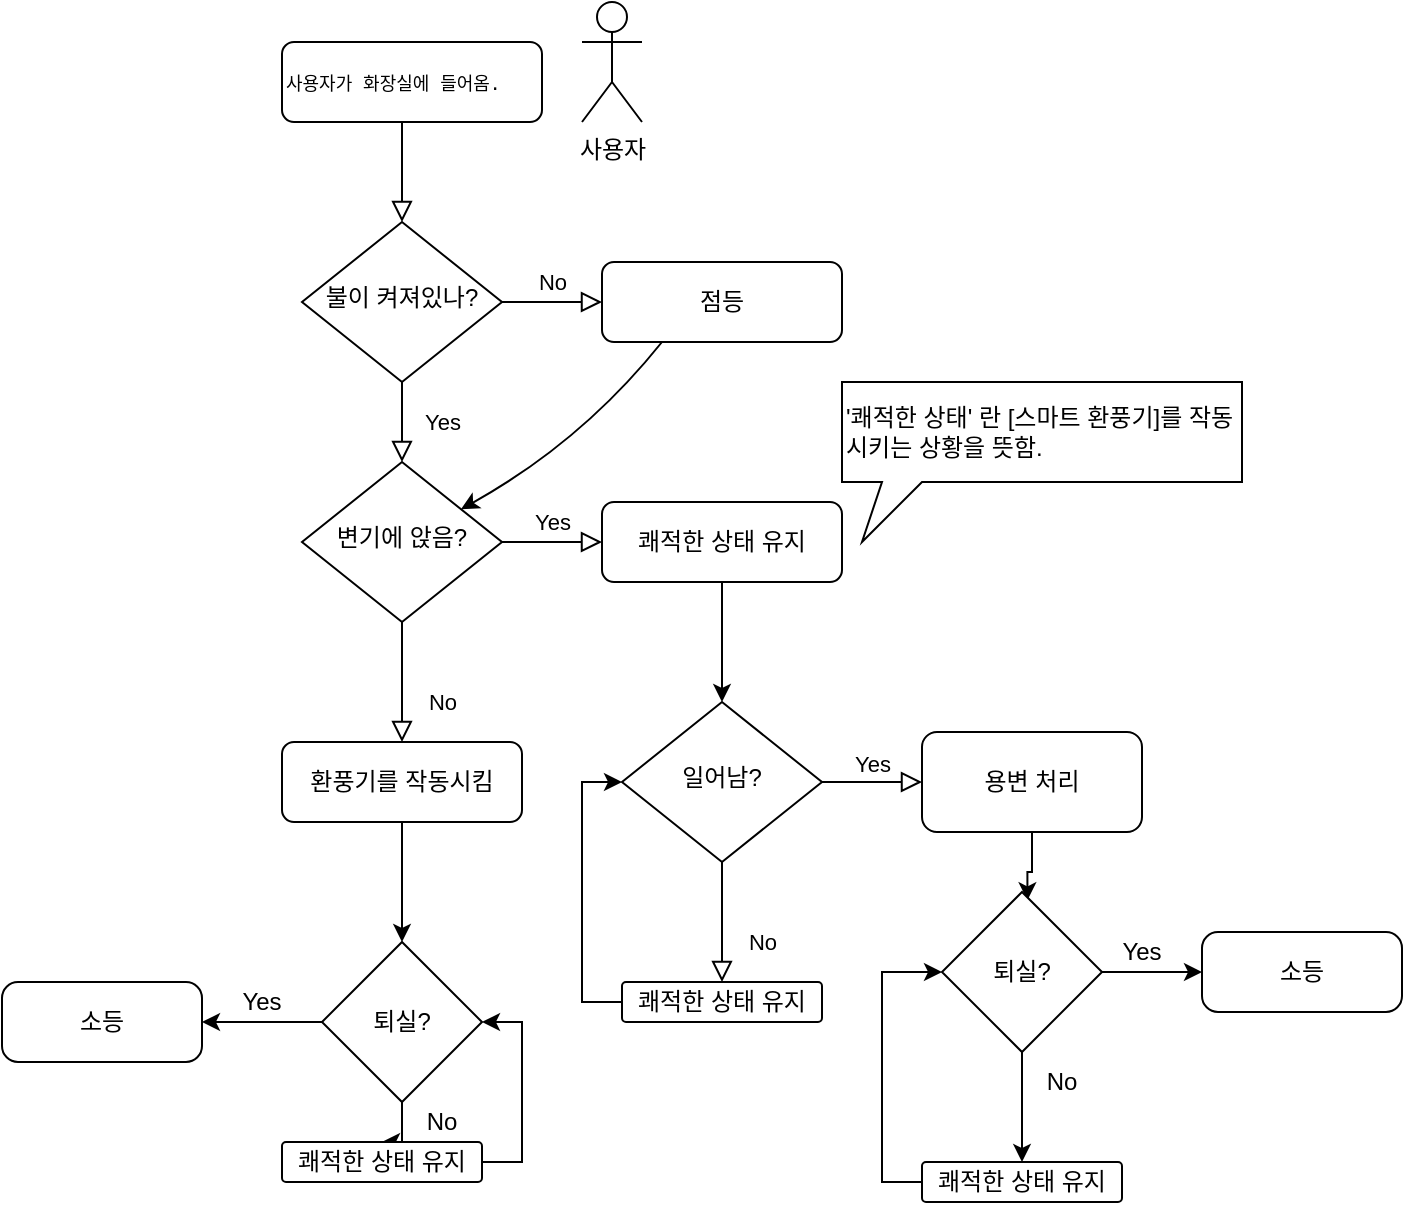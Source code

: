 <mxfile version="14.4.5" type="device"><diagram id="C5RBs43oDa-KdzZeNtuy" name="Page-1"><mxGraphModel dx="813" dy="417" grid="1" gridSize="10" guides="1" tooltips="1" connect="1" arrows="1" fold="1" page="1" pageScale="1" pageWidth="827" pageHeight="1169" math="0" shadow="0"><root><mxCell id="WIyWlLk6GJQsqaUBKTNV-0"/><mxCell id="WIyWlLk6GJQsqaUBKTNV-1" parent="WIyWlLk6GJQsqaUBKTNV-0"/><mxCell id="WIyWlLk6GJQsqaUBKTNV-2" value="" style="rounded=0;html=1;jettySize=auto;orthogonalLoop=1;fontSize=11;endArrow=block;endFill=0;endSize=8;strokeWidth=1;shadow=0;labelBackgroundColor=none;edgeStyle=orthogonalEdgeStyle;" parent="WIyWlLk6GJQsqaUBKTNV-1" source="WIyWlLk6GJQsqaUBKTNV-3" target="WIyWlLk6GJQsqaUBKTNV-6" edge="1"><mxGeometry relative="1" as="geometry"><Array as="points"><mxPoint x="220" y="130"/><mxPoint x="220" y="130"/></Array></mxGeometry></mxCell><mxCell id="WIyWlLk6GJQsqaUBKTNV-3" value="&lt;pre&gt;&lt;font style=&quot;font-size: 9px&quot;&gt;사용자가 화장실에 들어옴.&lt;/font&gt;&lt;/pre&gt;" style="rounded=1;whiteSpace=wrap;html=1;fontSize=12;glass=0;strokeWidth=1;shadow=0;align=left;" parent="WIyWlLk6GJQsqaUBKTNV-1" vertex="1"><mxGeometry x="160" y="80" width="130" height="40" as="geometry"/></mxCell><mxCell id="WIyWlLk6GJQsqaUBKTNV-4" value="Yes" style="rounded=0;html=1;jettySize=auto;orthogonalLoop=1;fontSize=11;endArrow=block;endFill=0;endSize=8;strokeWidth=1;shadow=0;labelBackgroundColor=none;edgeStyle=orthogonalEdgeStyle;" parent="WIyWlLk6GJQsqaUBKTNV-1" source="WIyWlLk6GJQsqaUBKTNV-6" target="WIyWlLk6GJQsqaUBKTNV-10" edge="1"><mxGeometry y="20" relative="1" as="geometry"><mxPoint as="offset"/></mxGeometry></mxCell><mxCell id="WIyWlLk6GJQsqaUBKTNV-5" value="No" style="edgeStyle=orthogonalEdgeStyle;rounded=0;html=1;jettySize=auto;orthogonalLoop=1;fontSize=11;endArrow=block;endFill=0;endSize=8;strokeWidth=1;shadow=0;labelBackgroundColor=none;" parent="WIyWlLk6GJQsqaUBKTNV-1" source="WIyWlLk6GJQsqaUBKTNV-6" target="WIyWlLk6GJQsqaUBKTNV-7" edge="1"><mxGeometry y="10" relative="1" as="geometry"><mxPoint as="offset"/></mxGeometry></mxCell><mxCell id="WIyWlLk6GJQsqaUBKTNV-6" value="불이 켜져있나?" style="rhombus;whiteSpace=wrap;html=1;shadow=0;fontFamily=Helvetica;fontSize=12;align=center;strokeWidth=1;spacing=6;spacingTop=-4;" parent="WIyWlLk6GJQsqaUBKTNV-1" vertex="1"><mxGeometry x="170" y="170" width="100" height="80" as="geometry"/></mxCell><mxCell id="WIyWlLk6GJQsqaUBKTNV-7" value="점등" style="rounded=1;whiteSpace=wrap;html=1;fontSize=12;glass=0;strokeWidth=1;shadow=0;" parent="WIyWlLk6GJQsqaUBKTNV-1" vertex="1"><mxGeometry x="320" y="190" width="120" height="40" as="geometry"/></mxCell><mxCell id="WIyWlLk6GJQsqaUBKTNV-8" value="No" style="rounded=0;html=1;jettySize=auto;orthogonalLoop=1;fontSize=11;endArrow=block;endFill=0;endSize=8;strokeWidth=1;shadow=0;labelBackgroundColor=none;edgeStyle=orthogonalEdgeStyle;" parent="WIyWlLk6GJQsqaUBKTNV-1" source="WIyWlLk6GJQsqaUBKTNV-10" target="WIyWlLk6GJQsqaUBKTNV-11" edge="1"><mxGeometry x="0.333" y="20" relative="1" as="geometry"><mxPoint as="offset"/></mxGeometry></mxCell><mxCell id="WIyWlLk6GJQsqaUBKTNV-9" value="Yes" style="edgeStyle=orthogonalEdgeStyle;rounded=0;html=1;jettySize=auto;orthogonalLoop=1;fontSize=11;endArrow=block;endFill=0;endSize=8;strokeWidth=1;shadow=0;labelBackgroundColor=none;" parent="WIyWlLk6GJQsqaUBKTNV-1" source="WIyWlLk6GJQsqaUBKTNV-10" target="WIyWlLk6GJQsqaUBKTNV-12" edge="1"><mxGeometry y="10" relative="1" as="geometry"><mxPoint as="offset"/></mxGeometry></mxCell><mxCell id="WIyWlLk6GJQsqaUBKTNV-10" value="변기에 앉음?" style="rhombus;whiteSpace=wrap;html=1;shadow=0;fontFamily=Helvetica;fontSize=12;align=center;strokeWidth=1;spacing=6;spacingTop=-4;" parent="WIyWlLk6GJQsqaUBKTNV-1" vertex="1"><mxGeometry x="170" y="290" width="100" height="80" as="geometry"/></mxCell><mxCell id="DegUJ3DGjpfSPM_zAn1g-15" value="" style="edgeStyle=orthogonalEdgeStyle;rounded=0;orthogonalLoop=1;jettySize=auto;html=1;" edge="1" parent="WIyWlLk6GJQsqaUBKTNV-1" source="WIyWlLk6GJQsqaUBKTNV-11" target="DegUJ3DGjpfSPM_zAn1g-14"><mxGeometry relative="1" as="geometry"/></mxCell><mxCell id="WIyWlLk6GJQsqaUBKTNV-11" value="환풍기를 작동시킴" style="rounded=1;whiteSpace=wrap;html=1;fontSize=12;glass=0;strokeWidth=1;shadow=0;" parent="WIyWlLk6GJQsqaUBKTNV-1" vertex="1"><mxGeometry x="160" y="430" width="120" height="40" as="geometry"/></mxCell><mxCell id="DegUJ3DGjpfSPM_zAn1g-22" value="" style="edgeStyle=orthogonalEdgeStyle;rounded=0;orthogonalLoop=1;jettySize=auto;html=1;" edge="1" parent="WIyWlLk6GJQsqaUBKTNV-1" source="WIyWlLk6GJQsqaUBKTNV-12"><mxGeometry relative="1" as="geometry"><mxPoint x="380" y="410" as="targetPoint"/></mxGeometry></mxCell><mxCell id="WIyWlLk6GJQsqaUBKTNV-12" value="쾌적한 상태 유지" style="rounded=1;whiteSpace=wrap;html=1;fontSize=12;glass=0;strokeWidth=1;shadow=0;" parent="WIyWlLk6GJQsqaUBKTNV-1" vertex="1"><mxGeometry x="320" y="310" width="120" height="40" as="geometry"/></mxCell><mxCell id="DegUJ3DGjpfSPM_zAn1g-0" value="사용자&lt;br&gt;" style="shape=umlActor;verticalLabelPosition=bottom;verticalAlign=top;html=1;outlineConnect=0;" vertex="1" parent="WIyWlLk6GJQsqaUBKTNV-1"><mxGeometry x="310" y="60" width="30" height="60" as="geometry"/></mxCell><mxCell id="DegUJ3DGjpfSPM_zAn1g-17" value="" style="edgeStyle=orthogonalEdgeStyle;rounded=0;orthogonalLoop=1;jettySize=auto;html=1;" edge="1" parent="WIyWlLk6GJQsqaUBKTNV-1" source="DegUJ3DGjpfSPM_zAn1g-14" target="DegUJ3DGjpfSPM_zAn1g-16"><mxGeometry relative="1" as="geometry"/></mxCell><mxCell id="DegUJ3DGjpfSPM_zAn1g-19" value="" style="edgeStyle=orthogonalEdgeStyle;rounded=0;orthogonalLoop=1;jettySize=auto;html=1;" edge="1" parent="WIyWlLk6GJQsqaUBKTNV-1" source="DegUJ3DGjpfSPM_zAn1g-14" target="DegUJ3DGjpfSPM_zAn1g-18"><mxGeometry relative="1" as="geometry"/></mxCell><mxCell id="DegUJ3DGjpfSPM_zAn1g-14" value="퇴실?" style="rhombus;whiteSpace=wrap;html=1;rounded=1;shadow=0;strokeWidth=1;glass=0;arcSize=0;" vertex="1" parent="WIyWlLk6GJQsqaUBKTNV-1"><mxGeometry x="180" y="530" width="80" height="80" as="geometry"/></mxCell><mxCell id="DegUJ3DGjpfSPM_zAn1g-16" value="소등" style="whiteSpace=wrap;html=1;rounded=1;shadow=0;strokeWidth=1;glass=0;arcSize=20;" vertex="1" parent="WIyWlLk6GJQsqaUBKTNV-1"><mxGeometry x="20" y="550" width="100" height="40" as="geometry"/></mxCell><mxCell id="DegUJ3DGjpfSPM_zAn1g-35" style="edgeStyle=orthogonalEdgeStyle;rounded=0;orthogonalLoop=1;jettySize=auto;html=1;exitX=1;exitY=0.5;exitDx=0;exitDy=0;entryX=1;entryY=0.5;entryDx=0;entryDy=0;" edge="1" parent="WIyWlLk6GJQsqaUBKTNV-1" source="DegUJ3DGjpfSPM_zAn1g-18" target="DegUJ3DGjpfSPM_zAn1g-14"><mxGeometry relative="1" as="geometry"/></mxCell><mxCell id="DegUJ3DGjpfSPM_zAn1g-18" value="쾌적한 상태 유지" style="whiteSpace=wrap;html=1;rounded=1;shadow=0;strokeWidth=1;glass=0;arcSize=10;" vertex="1" parent="WIyWlLk6GJQsqaUBKTNV-1"><mxGeometry x="160" y="630" width="100" height="20" as="geometry"/></mxCell><mxCell id="DegUJ3DGjpfSPM_zAn1g-23" value="Yes" style="text;html=1;strokeColor=none;fillColor=none;align=center;verticalAlign=middle;whiteSpace=wrap;rounded=0;" vertex="1" parent="WIyWlLk6GJQsqaUBKTNV-1"><mxGeometry x="130" y="550" width="40" height="20" as="geometry"/></mxCell><mxCell id="DegUJ3DGjpfSPM_zAn1g-24" value="No" style="text;html=1;strokeColor=none;fillColor=none;align=center;verticalAlign=middle;whiteSpace=wrap;rounded=0;" vertex="1" parent="WIyWlLk6GJQsqaUBKTNV-1"><mxGeometry x="220" y="610" width="40" height="20" as="geometry"/></mxCell><mxCell id="DegUJ3DGjpfSPM_zAn1g-27" value="No" style="rounded=0;html=1;jettySize=auto;orthogonalLoop=1;fontSize=11;endArrow=block;endFill=0;endSize=8;strokeWidth=1;shadow=0;labelBackgroundColor=none;edgeStyle=orthogonalEdgeStyle;" edge="1" parent="WIyWlLk6GJQsqaUBKTNV-1" source="DegUJ3DGjpfSPM_zAn1g-29"><mxGeometry x="0.333" y="20" relative="1" as="geometry"><mxPoint as="offset"/><mxPoint x="380" y="550" as="targetPoint"/></mxGeometry></mxCell><mxCell id="DegUJ3DGjpfSPM_zAn1g-28" value="Yes" style="edgeStyle=orthogonalEdgeStyle;rounded=0;html=1;jettySize=auto;orthogonalLoop=1;fontSize=11;endArrow=block;endFill=0;endSize=8;strokeWidth=1;shadow=0;labelBackgroundColor=none;" edge="1" parent="WIyWlLk6GJQsqaUBKTNV-1" source="DegUJ3DGjpfSPM_zAn1g-29"><mxGeometry y="10" relative="1" as="geometry"><mxPoint as="offset"/><mxPoint x="480" y="450" as="targetPoint"/></mxGeometry></mxCell><mxCell id="DegUJ3DGjpfSPM_zAn1g-29" value="일어남?" style="rhombus;whiteSpace=wrap;html=1;shadow=0;fontFamily=Helvetica;fontSize=12;align=center;strokeWidth=1;spacing=6;spacingTop=-4;" vertex="1" parent="WIyWlLk6GJQsqaUBKTNV-1"><mxGeometry x="330" y="410" width="100" height="80" as="geometry"/></mxCell><mxCell id="DegUJ3DGjpfSPM_zAn1g-45" style="edgeStyle=orthogonalEdgeStyle;rounded=0;orthogonalLoop=1;jettySize=auto;html=1;entryX=0.534;entryY=0.052;entryDx=0;entryDy=0;entryPerimeter=0;" edge="1" parent="WIyWlLk6GJQsqaUBKTNV-1" source="DegUJ3DGjpfSPM_zAn1g-30" target="DegUJ3DGjpfSPM_zAn1g-39"><mxGeometry relative="1" as="geometry"/></mxCell><mxCell id="DegUJ3DGjpfSPM_zAn1g-30" value="용변 처리" style="rounded=1;whiteSpace=wrap;html=1;" vertex="1" parent="WIyWlLk6GJQsqaUBKTNV-1"><mxGeometry x="480" y="425" width="110" height="50" as="geometry"/></mxCell><mxCell id="DegUJ3DGjpfSPM_zAn1g-34" style="edgeStyle=orthogonalEdgeStyle;rounded=0;orthogonalLoop=1;jettySize=auto;html=1;entryX=0;entryY=0.5;entryDx=0;entryDy=0;" edge="1" parent="WIyWlLk6GJQsqaUBKTNV-1" source="DegUJ3DGjpfSPM_zAn1g-31" target="DegUJ3DGjpfSPM_zAn1g-29"><mxGeometry relative="1" as="geometry"><mxPoint x="310" y="460" as="targetPoint"/><Array as="points"><mxPoint x="310" y="560"/><mxPoint x="310" y="450"/></Array></mxGeometry></mxCell><mxCell id="DegUJ3DGjpfSPM_zAn1g-31" value="쾌적한 상태 유지" style="whiteSpace=wrap;html=1;rounded=1;shadow=0;strokeWidth=1;glass=0;arcSize=10;" vertex="1" parent="WIyWlLk6GJQsqaUBKTNV-1"><mxGeometry x="330" y="550" width="100" height="20" as="geometry"/></mxCell><mxCell id="DegUJ3DGjpfSPM_zAn1g-33" value="" style="curved=1;endArrow=classic;html=1;exitX=0.25;exitY=1;exitDx=0;exitDy=0;" edge="1" parent="WIyWlLk6GJQsqaUBKTNV-1" source="WIyWlLk6GJQsqaUBKTNV-7" target="WIyWlLk6GJQsqaUBKTNV-10"><mxGeometry width="50" height="50" relative="1" as="geometry"><mxPoint x="340" y="210" as="sourcePoint"/><mxPoint x="260" y="270" as="targetPoint"/><Array as="points"><mxPoint x="310" y="280"/></Array></mxGeometry></mxCell><mxCell id="DegUJ3DGjpfSPM_zAn1g-37" value="" style="edgeStyle=orthogonalEdgeStyle;rounded=0;orthogonalLoop=1;jettySize=auto;html=1;" edge="1" parent="WIyWlLk6GJQsqaUBKTNV-1" source="DegUJ3DGjpfSPM_zAn1g-39" target="DegUJ3DGjpfSPM_zAn1g-40"><mxGeometry relative="1" as="geometry"/></mxCell><mxCell id="DegUJ3DGjpfSPM_zAn1g-38" value="" style="edgeStyle=orthogonalEdgeStyle;rounded=0;orthogonalLoop=1;jettySize=auto;html=1;" edge="1" parent="WIyWlLk6GJQsqaUBKTNV-1" source="DegUJ3DGjpfSPM_zAn1g-39" target="DegUJ3DGjpfSPM_zAn1g-42"><mxGeometry relative="1" as="geometry"/></mxCell><mxCell id="DegUJ3DGjpfSPM_zAn1g-39" value="퇴실?" style="rhombus;whiteSpace=wrap;html=1;rounded=1;shadow=0;strokeWidth=1;glass=0;arcSize=0;" vertex="1" parent="WIyWlLk6GJQsqaUBKTNV-1"><mxGeometry x="490" y="505" width="80" height="80" as="geometry"/></mxCell><mxCell id="DegUJ3DGjpfSPM_zAn1g-40" value="소등" style="whiteSpace=wrap;html=1;rounded=1;shadow=0;strokeWidth=1;glass=0;arcSize=20;" vertex="1" parent="WIyWlLk6GJQsqaUBKTNV-1"><mxGeometry x="620" y="525" width="100" height="40" as="geometry"/></mxCell><mxCell id="DegUJ3DGjpfSPM_zAn1g-41" style="edgeStyle=orthogonalEdgeStyle;rounded=0;orthogonalLoop=1;jettySize=auto;html=1;exitX=1;exitY=0.5;exitDx=0;exitDy=0;" edge="1" parent="WIyWlLk6GJQsqaUBKTNV-1" source="DegUJ3DGjpfSPM_zAn1g-42"><mxGeometry relative="1" as="geometry"><mxPoint x="490" y="545" as="targetPoint"/><Array as="points"><mxPoint x="460" y="650"/><mxPoint x="460" y="545"/></Array></mxGeometry></mxCell><mxCell id="DegUJ3DGjpfSPM_zAn1g-42" value="쾌적한 상태 유지" style="whiteSpace=wrap;html=1;rounded=1;shadow=0;strokeWidth=1;glass=0;arcSize=10;" vertex="1" parent="WIyWlLk6GJQsqaUBKTNV-1"><mxGeometry x="480" y="640" width="100" height="20" as="geometry"/></mxCell><mxCell id="DegUJ3DGjpfSPM_zAn1g-43" value="Yes" style="text;html=1;strokeColor=none;fillColor=none;align=center;verticalAlign=middle;whiteSpace=wrap;rounded=0;" vertex="1" parent="WIyWlLk6GJQsqaUBKTNV-1"><mxGeometry x="570" y="525" width="40" height="20" as="geometry"/></mxCell><mxCell id="DegUJ3DGjpfSPM_zAn1g-44" value="No" style="text;html=1;strokeColor=none;fillColor=none;align=center;verticalAlign=middle;whiteSpace=wrap;rounded=0;" vertex="1" parent="WIyWlLk6GJQsqaUBKTNV-1"><mxGeometry x="530" y="590" width="40" height="20" as="geometry"/></mxCell><mxCell id="DegUJ3DGjpfSPM_zAn1g-47" value="&lt;span&gt;'쾌적한 상태' 란 [스마트 환풍기]를 작동시키는 상황을 뜻함.&lt;/span&gt;" style="shape=callout;whiteSpace=wrap;html=1;perimeter=calloutPerimeter;align=left;position2=0.05;size=30;position=0.1;" vertex="1" parent="WIyWlLk6GJQsqaUBKTNV-1"><mxGeometry x="440" y="250" width="200" height="80" as="geometry"/></mxCell></root></mxGraphModel></diagram></mxfile>